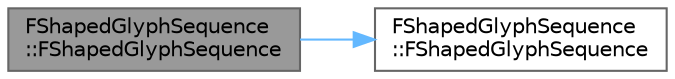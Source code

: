 digraph "FShapedGlyphSequence::FShapedGlyphSequence"
{
 // INTERACTIVE_SVG=YES
 // LATEX_PDF_SIZE
  bgcolor="transparent";
  edge [fontname=Helvetica,fontsize=10,labelfontname=Helvetica,labelfontsize=10];
  node [fontname=Helvetica,fontsize=10,shape=box,height=0.2,width=0.4];
  rankdir="LR";
  Node1 [id="Node000001",label="FShapedGlyphSequence\l::FShapedGlyphSequence",height=0.2,width=0.4,color="gray40", fillcolor="grey60", style="filled", fontcolor="black",tooltip="Non-copyable."];
  Node1 -> Node2 [id="edge1_Node000001_Node000002",color="steelblue1",style="solid",tooltip=" "];
  Node2 [id="Node000002",label="FShapedGlyphSequence\l::FShapedGlyphSequence",height=0.2,width=0.4,color="grey40", fillcolor="white", style="filled",URL="$dd/d4a/classFShapedGlyphSequence.html#ac81dc38afa249a3508c21278a2343a03",tooltip=" "];
}
